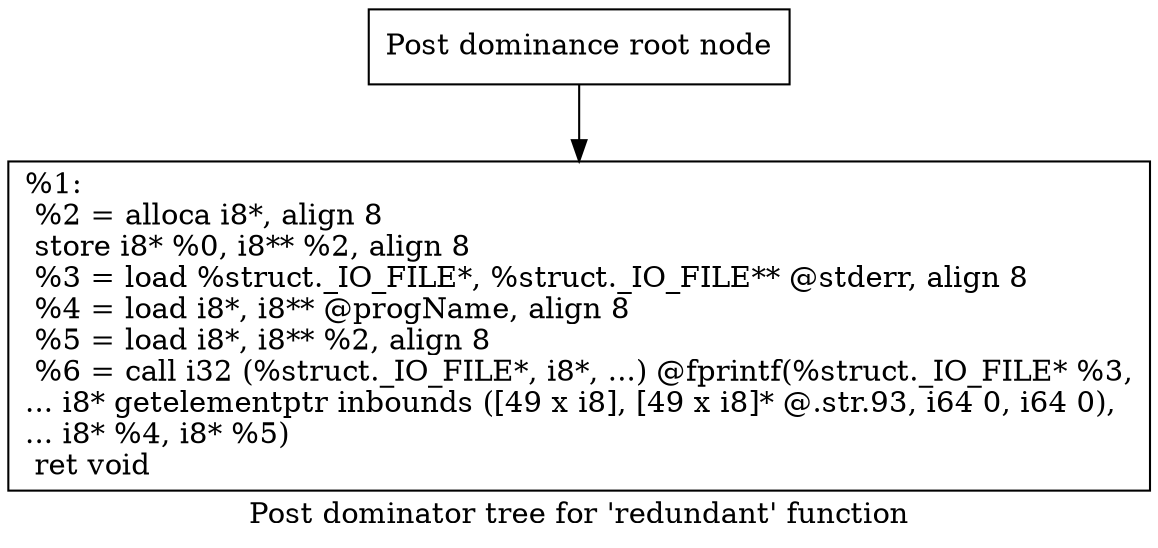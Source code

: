 digraph "Post dominator tree for 'redundant' function" {
	label="Post dominator tree for 'redundant' function";

	Node0x161bc70 [shape=record,label="{Post dominance root node}"];
	Node0x161bc70 -> Node0x15fe0a0;
	Node0x15fe0a0 [shape=record,label="{%1:\l  %2 = alloca i8*, align 8\l  store i8* %0, i8** %2, align 8\l  %3 = load %struct._IO_FILE*, %struct._IO_FILE** @stderr, align 8\l  %4 = load i8*, i8** @progName, align 8\l  %5 = load i8*, i8** %2, align 8\l  %6 = call i32 (%struct._IO_FILE*, i8*, ...) @fprintf(%struct._IO_FILE* %3,\l... i8* getelementptr inbounds ([49 x i8], [49 x i8]* @.str.93, i64 0, i64 0),\l... i8* %4, i8* %5)\l  ret void\l}"];
}
